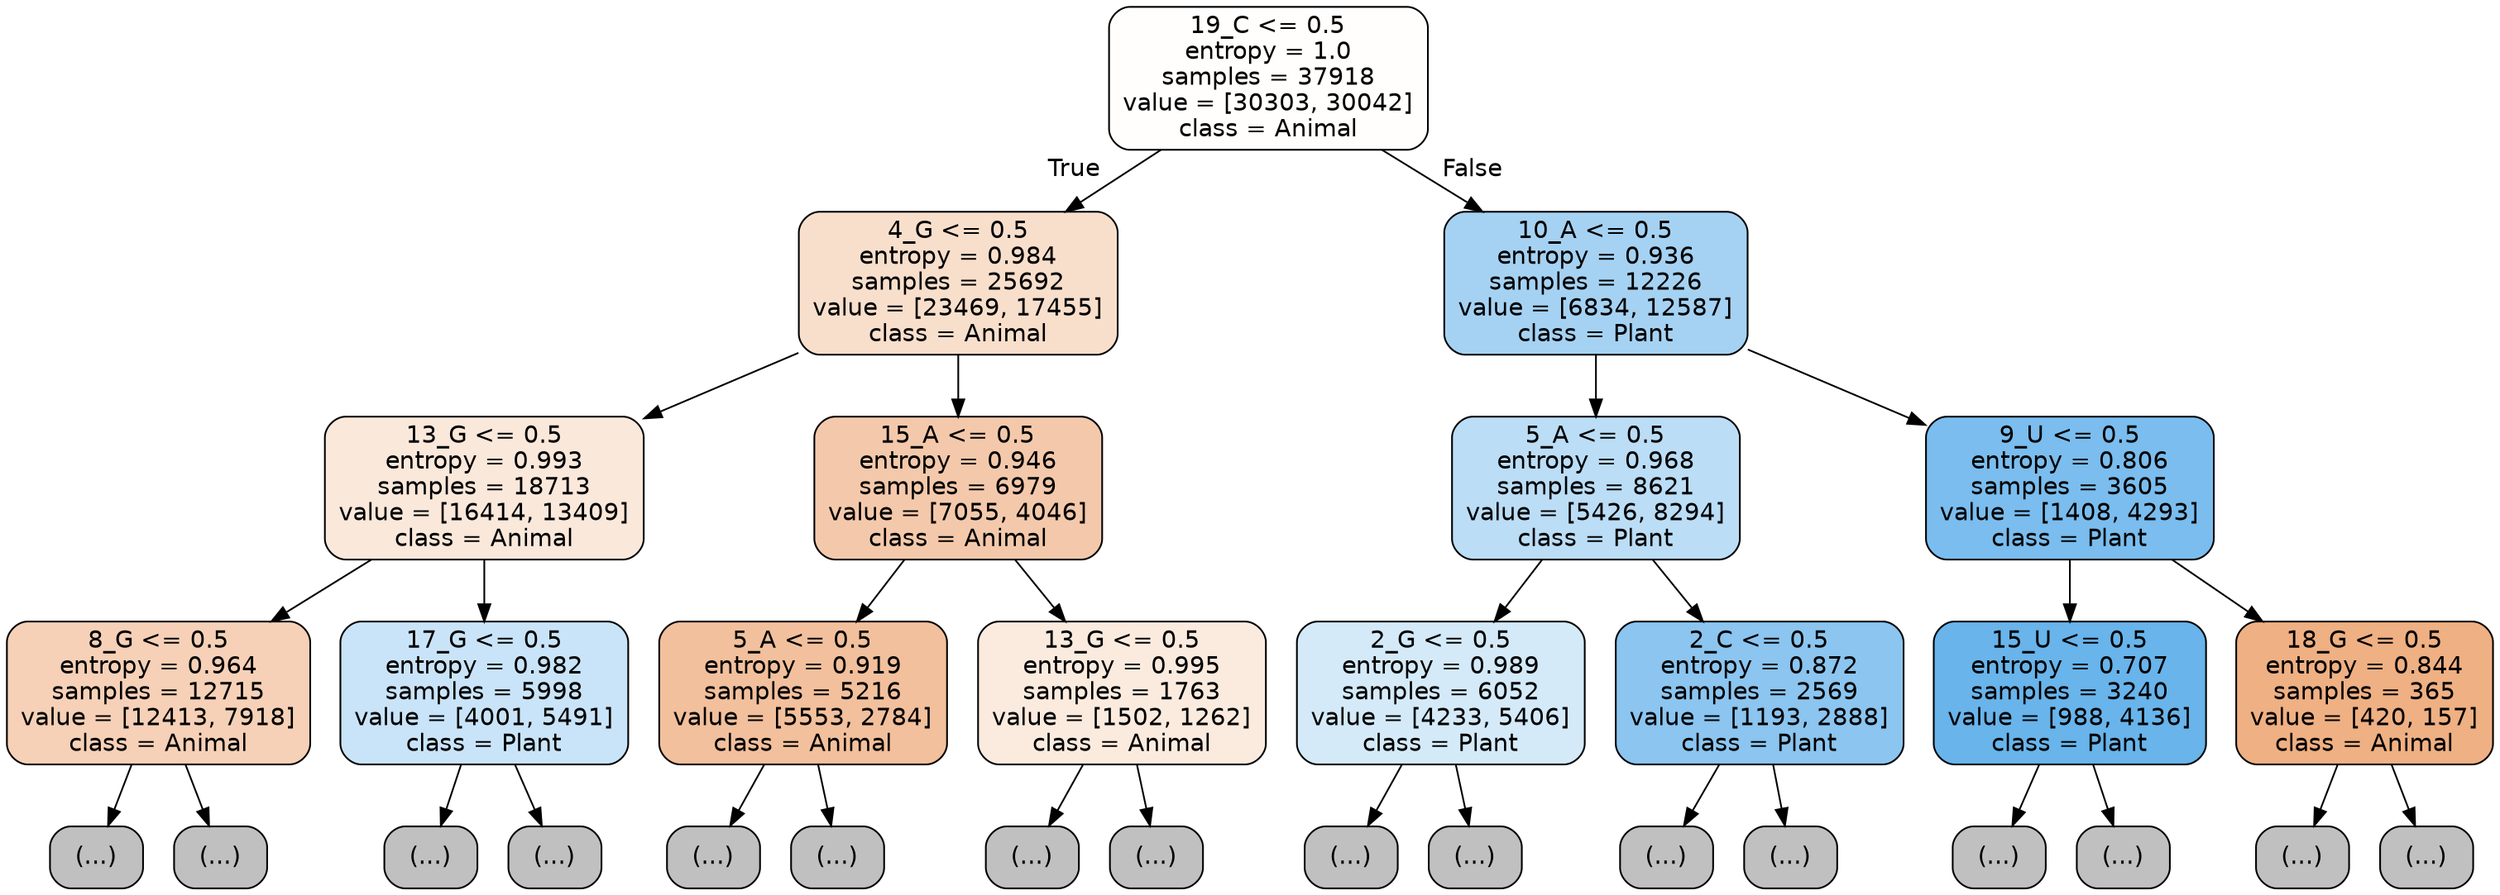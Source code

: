 digraph Tree {
node [shape=box, style="filled, rounded", color="black", fontname="helvetica"] ;
edge [fontname="helvetica"] ;
0 [label="19_C <= 0.5\nentropy = 1.0\nsamples = 37918\nvalue = [30303, 30042]\nclass = Animal", fillcolor="#fffefd"] ;
1 [label="4_G <= 0.5\nentropy = 0.984\nsamples = 25692\nvalue = [23469, 17455]\nclass = Animal", fillcolor="#f8dfcc"] ;
0 -> 1 [labeldistance=2.5, labelangle=45, headlabel="True"] ;
2 [label="13_G <= 0.5\nentropy = 0.993\nsamples = 18713\nvalue = [16414, 13409]\nclass = Animal", fillcolor="#fae8db"] ;
1 -> 2 ;
3 [label="8_G <= 0.5\nentropy = 0.964\nsamples = 12715\nvalue = [12413, 7918]\nclass = Animal", fillcolor="#f6d1b7"] ;
2 -> 3 ;
4 [label="(...)", fillcolor="#C0C0C0"] ;
3 -> 4 ;
4629 [label="(...)", fillcolor="#C0C0C0"] ;
3 -> 4629 ;
6356 [label="17_G <= 0.5\nentropy = 0.982\nsamples = 5998\nvalue = [4001, 5491]\nclass = Plant", fillcolor="#c9e4f8"] ;
2 -> 6356 ;
6357 [label="(...)", fillcolor="#C0C0C0"] ;
6356 -> 6357 ;
8112 [label="(...)", fillcolor="#C0C0C0"] ;
6356 -> 8112 ;
8785 [label="15_A <= 0.5\nentropy = 0.946\nsamples = 6979\nvalue = [7055, 4046]\nclass = Animal", fillcolor="#f4c9ab"] ;
1 -> 8785 ;
8786 [label="5_A <= 0.5\nentropy = 0.919\nsamples = 5216\nvalue = [5553, 2784]\nclass = Animal", fillcolor="#f2c09c"] ;
8785 -> 8786 ;
8787 [label="(...)", fillcolor="#C0C0C0"] ;
8786 -> 8787 ;
10906 [label="(...)", fillcolor="#C0C0C0"] ;
8786 -> 10906 ;
11609 [label="13_G <= 0.5\nentropy = 0.995\nsamples = 1763\nvalue = [1502, 1262]\nclass = Animal", fillcolor="#fbebdf"] ;
8785 -> 11609 ;
11610 [label="(...)", fillcolor="#C0C0C0"] ;
11609 -> 11610 ;
12279 [label="(...)", fillcolor="#C0C0C0"] ;
11609 -> 12279 ;
12606 [label="10_A <= 0.5\nentropy = 0.936\nsamples = 12226\nvalue = [6834, 12587]\nclass = Plant", fillcolor="#a5d2f3"] ;
0 -> 12606 [labeldistance=2.5, labelangle=-45, headlabel="False"] ;
12607 [label="5_A <= 0.5\nentropy = 0.968\nsamples = 8621\nvalue = [5426, 8294]\nclass = Plant", fillcolor="#bbddf6"] ;
12606 -> 12607 ;
12608 [label="2_G <= 0.5\nentropy = 0.989\nsamples = 6052\nvalue = [4233, 5406]\nclass = Plant", fillcolor="#d4eaf9"] ;
12607 -> 12608 ;
12609 [label="(...)", fillcolor="#C0C0C0"] ;
12608 -> 12609 ;
14340 [label="(...)", fillcolor="#C0C0C0"] ;
12608 -> 14340 ;
15033 [label="2_C <= 0.5\nentropy = 0.872\nsamples = 2569\nvalue = [1193, 2888]\nclass = Plant", fillcolor="#8bc5f0"] ;
12607 -> 15033 ;
15034 [label="(...)", fillcolor="#C0C0C0"] ;
15033 -> 15034 ;
15687 [label="(...)", fillcolor="#C0C0C0"] ;
15033 -> 15687 ;
15840 [label="9_U <= 0.5\nentropy = 0.806\nsamples = 3605\nvalue = [1408, 4293]\nclass = Plant", fillcolor="#7abdee"] ;
12606 -> 15840 ;
15841 [label="15_U <= 0.5\nentropy = 0.707\nsamples = 3240\nvalue = [988, 4136]\nclass = Plant", fillcolor="#68b4eb"] ;
15840 -> 15841 ;
15842 [label="(...)", fillcolor="#C0C0C0"] ;
15841 -> 15842 ;
16451 [label="(...)", fillcolor="#C0C0C0"] ;
15841 -> 16451 ;
16612 [label="18_G <= 0.5\nentropy = 0.844\nsamples = 365\nvalue = [420, 157]\nclass = Animal", fillcolor="#efb083"] ;
15840 -> 16612 ;
16613 [label="(...)", fillcolor="#C0C0C0"] ;
16612 -> 16613 ;
16734 [label="(...)", fillcolor="#C0C0C0"] ;
16612 -> 16734 ;
}